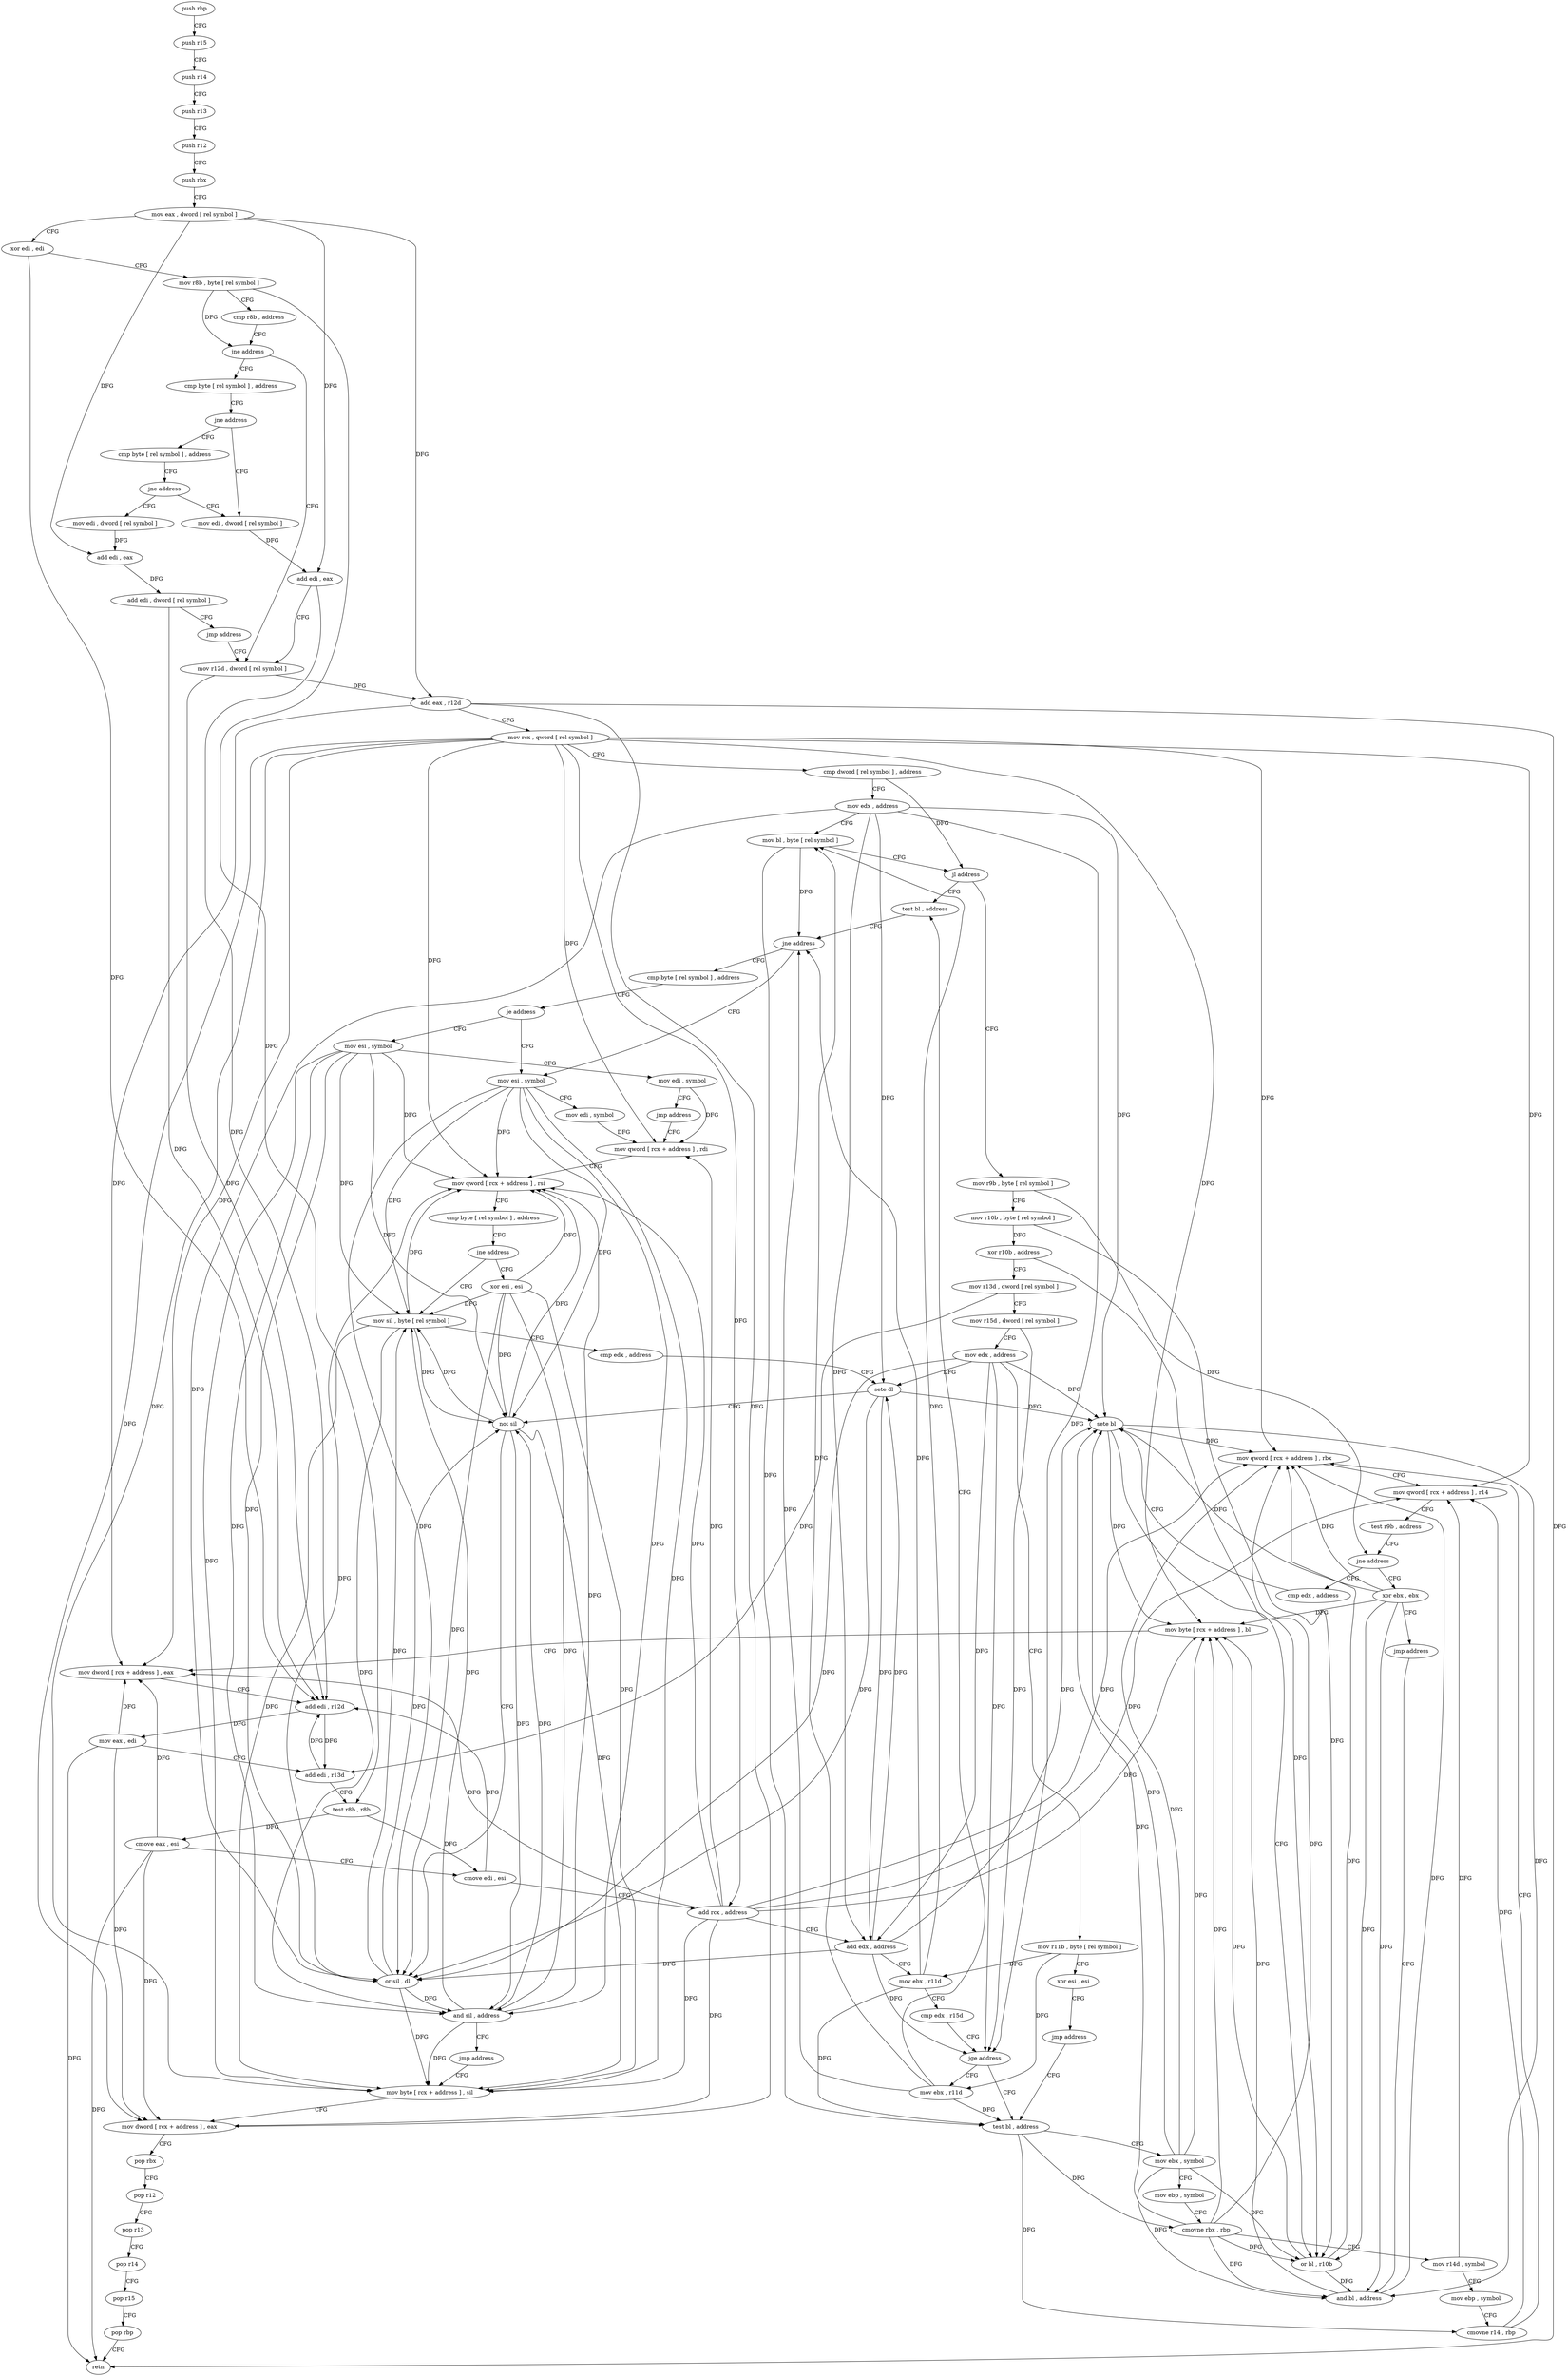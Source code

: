 digraph "func" {
"4207216" [label = "push rbp" ]
"4207217" [label = "push r15" ]
"4207219" [label = "push r14" ]
"4207221" [label = "push r13" ]
"4207223" [label = "push r12" ]
"4207225" [label = "push rbx" ]
"4207226" [label = "mov eax , dword [ rel symbol ]" ]
"4207232" [label = "xor edi , edi" ]
"4207234" [label = "mov r8b , byte [ rel symbol ]" ]
"4207241" [label = "cmp r8b , address" ]
"4207245" [label = "jne address" ]
"4207289" [label = "mov r12d , dword [ rel symbol ]" ]
"4207247" [label = "cmp byte [ rel symbol ] , address" ]
"4207296" [label = "add eax , r12d" ]
"4207299" [label = "mov rcx , qword [ rel symbol ]" ]
"4207306" [label = "cmp dword [ rel symbol ] , address" ]
"4207313" [label = "mov edx , address" ]
"4207318" [label = "mov bl , byte [ rel symbol ]" ]
"4207324" [label = "jl address" ]
"4207495" [label = "test bl , address" ]
"4207330" [label = "mov r9b , byte [ rel symbol ]" ]
"4207254" [label = "jne address" ]
"4207281" [label = "mov edi , dword [ rel symbol ]" ]
"4207256" [label = "cmp byte [ rel symbol ] , address" ]
"4207498" [label = "jne address" ]
"4207521" [label = "mov esi , symbol" ]
"4207500" [label = "cmp byte [ rel symbol ] , address" ]
"4207337" [label = "mov r10b , byte [ rel symbol ]" ]
"4207344" [label = "xor r10b , address" ]
"4207348" [label = "mov r13d , dword [ rel symbol ]" ]
"4207355" [label = "mov r15d , dword [ rel symbol ]" ]
"4207362" [label = "mov edx , address" ]
"4207367" [label = "mov r11b , byte [ rel symbol ]" ]
"4207374" [label = "xor esi , esi" ]
"4207376" [label = "jmp address" ]
"4207442" [label = "test bl , address" ]
"4207287" [label = "add edi , eax" ]
"4207263" [label = "jne address" ]
"4207265" [label = "mov edi , dword [ rel symbol ]" ]
"4207526" [label = "mov edi , symbol" ]
"4207531" [label = "mov qword [ rcx + address ] , rdi" ]
"4207507" [label = "je address" ]
"4207509" [label = "mov esi , symbol" ]
"4207445" [label = "mov ebx , symbol" ]
"4207450" [label = "mov ebp , symbol" ]
"4207455" [label = "cmovne rbx , rbp" ]
"4207459" [label = "mov r14d , symbol" ]
"4207465" [label = "mov ebp , symbol" ]
"4207470" [label = "cmovne r14 , rbp" ]
"4207474" [label = "mov qword [ rcx + address ] , rbx" ]
"4207478" [label = "mov qword [ rcx + address ] , r14" ]
"4207482" [label = "test r9b , address" ]
"4207486" [label = "jne address" ]
"4207392" [label = "cmp edx , address" ]
"4207488" [label = "xor ebx , ebx" ]
"4207271" [label = "add edi , eax" ]
"4207273" [label = "add edi , dword [ rel symbol ]" ]
"4207279" [label = "jmp address" ]
"4207573" [label = "xor esi , esi" ]
"4207575" [label = "mov byte [ rcx + address ] , sil" ]
"4207548" [label = "mov sil , byte [ rel symbol ]" ]
"4207555" [label = "cmp edx , address" ]
"4207558" [label = "sete dl" ]
"4207561" [label = "not sil" ]
"4207564" [label = "or sil , dl" ]
"4207567" [label = "and sil , address" ]
"4207571" [label = "jmp address" ]
"4207514" [label = "mov edi , symbol" ]
"4207519" [label = "jmp address" ]
"4207395" [label = "sete bl" ]
"4207398" [label = "or bl , r10b" ]
"4207401" [label = "and bl , address" ]
"4207490" [label = "jmp address" ]
"4207579" [label = "mov dword [ rcx + address ] , eax" ]
"4207582" [label = "pop rbx" ]
"4207583" [label = "pop r12" ]
"4207585" [label = "pop r13" ]
"4207587" [label = "pop r14" ]
"4207589" [label = "pop r15" ]
"4207591" [label = "pop rbp" ]
"4207592" [label = "retn" ]
"4207535" [label = "mov qword [ rcx + address ] , rsi" ]
"4207539" [label = "cmp byte [ rel symbol ] , address" ]
"4207546" [label = "jne address" ]
"4207492" [label = "mov ebx , r11d" ]
"4207404" [label = "mov byte [ rcx + address ] , bl" ]
"4207407" [label = "mov dword [ rcx + address ] , eax" ]
"4207410" [label = "add edi , r12d" ]
"4207413" [label = "mov eax , edi" ]
"4207415" [label = "add edi , r13d" ]
"4207418" [label = "test r8b , r8b" ]
"4207421" [label = "cmove eax , esi" ]
"4207424" [label = "cmove edi , esi" ]
"4207427" [label = "add rcx , address" ]
"4207431" [label = "add edx , address" ]
"4207434" [label = "mov ebx , r11d" ]
"4207437" [label = "cmp edx , r15d" ]
"4207440" [label = "jge address" ]
"4207216" -> "4207217" [ label = "CFG" ]
"4207217" -> "4207219" [ label = "CFG" ]
"4207219" -> "4207221" [ label = "CFG" ]
"4207221" -> "4207223" [ label = "CFG" ]
"4207223" -> "4207225" [ label = "CFG" ]
"4207225" -> "4207226" [ label = "CFG" ]
"4207226" -> "4207232" [ label = "CFG" ]
"4207226" -> "4207296" [ label = "DFG" ]
"4207226" -> "4207287" [ label = "DFG" ]
"4207226" -> "4207271" [ label = "DFG" ]
"4207232" -> "4207234" [ label = "CFG" ]
"4207232" -> "4207410" [ label = "DFG" ]
"4207234" -> "4207241" [ label = "CFG" ]
"4207234" -> "4207245" [ label = "DFG" ]
"4207234" -> "4207418" [ label = "DFG" ]
"4207241" -> "4207245" [ label = "CFG" ]
"4207245" -> "4207289" [ label = "CFG" ]
"4207245" -> "4207247" [ label = "CFG" ]
"4207289" -> "4207296" [ label = "DFG" ]
"4207289" -> "4207410" [ label = "DFG" ]
"4207247" -> "4207254" [ label = "CFG" ]
"4207296" -> "4207299" [ label = "CFG" ]
"4207296" -> "4207579" [ label = "DFG" ]
"4207296" -> "4207592" [ label = "DFG" ]
"4207296" -> "4207407" [ label = "DFG" ]
"4207299" -> "4207306" [ label = "CFG" ]
"4207299" -> "4207531" [ label = "DFG" ]
"4207299" -> "4207535" [ label = "DFG" ]
"4207299" -> "4207474" [ label = "DFG" ]
"4207299" -> "4207478" [ label = "DFG" ]
"4207299" -> "4207575" [ label = "DFG" ]
"4207299" -> "4207579" [ label = "DFG" ]
"4207299" -> "4207404" [ label = "DFG" ]
"4207299" -> "4207407" [ label = "DFG" ]
"4207299" -> "4207427" [ label = "DFG" ]
"4207306" -> "4207313" [ label = "CFG" ]
"4207306" -> "4207324" [ label = "DFG" ]
"4207313" -> "4207318" [ label = "CFG" ]
"4207313" -> "4207558" [ label = "DFG" ]
"4207313" -> "4207564" [ label = "DFG" ]
"4207313" -> "4207395" [ label = "DFG" ]
"4207313" -> "4207431" [ label = "DFG" ]
"4207313" -> "4207440" [ label = "DFG" ]
"4207318" -> "4207324" [ label = "CFG" ]
"4207318" -> "4207498" [ label = "DFG" ]
"4207318" -> "4207442" [ label = "DFG" ]
"4207324" -> "4207495" [ label = "CFG" ]
"4207324" -> "4207330" [ label = "CFG" ]
"4207495" -> "4207498" [ label = "CFG" ]
"4207330" -> "4207337" [ label = "CFG" ]
"4207330" -> "4207486" [ label = "DFG" ]
"4207254" -> "4207281" [ label = "CFG" ]
"4207254" -> "4207256" [ label = "CFG" ]
"4207281" -> "4207287" [ label = "DFG" ]
"4207256" -> "4207263" [ label = "CFG" ]
"4207498" -> "4207521" [ label = "CFG" ]
"4207498" -> "4207500" [ label = "CFG" ]
"4207521" -> "4207526" [ label = "CFG" ]
"4207521" -> "4207535" [ label = "DFG" ]
"4207521" -> "4207548" [ label = "DFG" ]
"4207521" -> "4207561" [ label = "DFG" ]
"4207521" -> "4207564" [ label = "DFG" ]
"4207521" -> "4207567" [ label = "DFG" ]
"4207521" -> "4207575" [ label = "DFG" ]
"4207500" -> "4207507" [ label = "CFG" ]
"4207337" -> "4207344" [ label = "DFG" ]
"4207337" -> "4207398" [ label = "DFG" ]
"4207344" -> "4207348" [ label = "CFG" ]
"4207344" -> "4207398" [ label = "DFG" ]
"4207348" -> "4207355" [ label = "CFG" ]
"4207348" -> "4207415" [ label = "DFG" ]
"4207355" -> "4207362" [ label = "CFG" ]
"4207355" -> "4207440" [ label = "DFG" ]
"4207362" -> "4207367" [ label = "CFG" ]
"4207362" -> "4207558" [ label = "DFG" ]
"4207362" -> "4207564" [ label = "DFG" ]
"4207362" -> "4207395" [ label = "DFG" ]
"4207362" -> "4207431" [ label = "DFG" ]
"4207362" -> "4207440" [ label = "DFG" ]
"4207367" -> "4207374" [ label = "CFG" ]
"4207367" -> "4207434" [ label = "DFG" ]
"4207367" -> "4207492" [ label = "DFG" ]
"4207374" -> "4207376" [ label = "CFG" ]
"4207376" -> "4207442" [ label = "CFG" ]
"4207442" -> "4207445" [ label = "CFG" ]
"4207442" -> "4207455" [ label = "DFG" ]
"4207442" -> "4207470" [ label = "DFG" ]
"4207287" -> "4207289" [ label = "CFG" ]
"4207287" -> "4207410" [ label = "DFG" ]
"4207263" -> "4207281" [ label = "CFG" ]
"4207263" -> "4207265" [ label = "CFG" ]
"4207265" -> "4207271" [ label = "DFG" ]
"4207526" -> "4207531" [ label = "DFG" ]
"4207531" -> "4207535" [ label = "CFG" ]
"4207507" -> "4207521" [ label = "CFG" ]
"4207507" -> "4207509" [ label = "CFG" ]
"4207509" -> "4207514" [ label = "CFG" ]
"4207509" -> "4207535" [ label = "DFG" ]
"4207509" -> "4207548" [ label = "DFG" ]
"4207509" -> "4207561" [ label = "DFG" ]
"4207509" -> "4207564" [ label = "DFG" ]
"4207509" -> "4207567" [ label = "DFG" ]
"4207509" -> "4207575" [ label = "DFG" ]
"4207445" -> "4207450" [ label = "CFG" ]
"4207445" -> "4207474" [ label = "DFG" ]
"4207445" -> "4207395" [ label = "DFG" ]
"4207445" -> "4207398" [ label = "DFG" ]
"4207445" -> "4207401" [ label = "DFG" ]
"4207445" -> "4207404" [ label = "DFG" ]
"4207450" -> "4207455" [ label = "CFG" ]
"4207455" -> "4207459" [ label = "CFG" ]
"4207455" -> "4207474" [ label = "DFG" ]
"4207455" -> "4207395" [ label = "DFG" ]
"4207455" -> "4207398" [ label = "DFG" ]
"4207455" -> "4207401" [ label = "DFG" ]
"4207455" -> "4207404" [ label = "DFG" ]
"4207459" -> "4207465" [ label = "CFG" ]
"4207459" -> "4207478" [ label = "DFG" ]
"4207465" -> "4207470" [ label = "CFG" ]
"4207470" -> "4207474" [ label = "CFG" ]
"4207470" -> "4207478" [ label = "DFG" ]
"4207474" -> "4207478" [ label = "CFG" ]
"4207478" -> "4207482" [ label = "CFG" ]
"4207482" -> "4207486" [ label = "CFG" ]
"4207486" -> "4207392" [ label = "CFG" ]
"4207486" -> "4207488" [ label = "CFG" ]
"4207392" -> "4207395" [ label = "CFG" ]
"4207488" -> "4207490" [ label = "CFG" ]
"4207488" -> "4207474" [ label = "DFG" ]
"4207488" -> "4207395" [ label = "DFG" ]
"4207488" -> "4207398" [ label = "DFG" ]
"4207488" -> "4207401" [ label = "DFG" ]
"4207488" -> "4207404" [ label = "DFG" ]
"4207271" -> "4207273" [ label = "DFG" ]
"4207273" -> "4207279" [ label = "CFG" ]
"4207273" -> "4207410" [ label = "DFG" ]
"4207279" -> "4207289" [ label = "CFG" ]
"4207573" -> "4207575" [ label = "DFG" ]
"4207573" -> "4207535" [ label = "DFG" ]
"4207573" -> "4207548" [ label = "DFG" ]
"4207573" -> "4207561" [ label = "DFG" ]
"4207573" -> "4207564" [ label = "DFG" ]
"4207573" -> "4207567" [ label = "DFG" ]
"4207575" -> "4207579" [ label = "CFG" ]
"4207548" -> "4207555" [ label = "CFG" ]
"4207548" -> "4207535" [ label = "DFG" ]
"4207548" -> "4207561" [ label = "DFG" ]
"4207548" -> "4207567" [ label = "DFG" ]
"4207548" -> "4207575" [ label = "DFG" ]
"4207555" -> "4207558" [ label = "CFG" ]
"4207558" -> "4207561" [ label = "CFG" ]
"4207558" -> "4207564" [ label = "DFG" ]
"4207558" -> "4207395" [ label = "DFG" ]
"4207558" -> "4207431" [ label = "DFG" ]
"4207561" -> "4207564" [ label = "CFG" ]
"4207561" -> "4207535" [ label = "DFG" ]
"4207561" -> "4207548" [ label = "DFG" ]
"4207561" -> "4207567" [ label = "DFG" ]
"4207561" -> "4207575" [ label = "DFG" ]
"4207564" -> "4207567" [ label = "DFG" ]
"4207564" -> "4207535" [ label = "DFG" ]
"4207564" -> "4207548" [ label = "DFG" ]
"4207564" -> "4207561" [ label = "DFG" ]
"4207564" -> "4207575" [ label = "DFG" ]
"4207567" -> "4207571" [ label = "CFG" ]
"4207567" -> "4207535" [ label = "DFG" ]
"4207567" -> "4207548" [ label = "DFG" ]
"4207567" -> "4207561" [ label = "DFG" ]
"4207567" -> "4207575" [ label = "DFG" ]
"4207571" -> "4207575" [ label = "CFG" ]
"4207514" -> "4207519" [ label = "CFG" ]
"4207514" -> "4207531" [ label = "DFG" ]
"4207519" -> "4207531" [ label = "CFG" ]
"4207395" -> "4207398" [ label = "CFG" ]
"4207395" -> "4207474" [ label = "DFG" ]
"4207395" -> "4207401" [ label = "DFG" ]
"4207395" -> "4207404" [ label = "DFG" ]
"4207398" -> "4207401" [ label = "DFG" ]
"4207398" -> "4207474" [ label = "DFG" ]
"4207398" -> "4207404" [ label = "DFG" ]
"4207401" -> "4207404" [ label = "DFG" ]
"4207401" -> "4207474" [ label = "DFG" ]
"4207490" -> "4207401" [ label = "CFG" ]
"4207579" -> "4207582" [ label = "CFG" ]
"4207582" -> "4207583" [ label = "CFG" ]
"4207583" -> "4207585" [ label = "CFG" ]
"4207585" -> "4207587" [ label = "CFG" ]
"4207587" -> "4207589" [ label = "CFG" ]
"4207589" -> "4207591" [ label = "CFG" ]
"4207591" -> "4207592" [ label = "CFG" ]
"4207535" -> "4207539" [ label = "CFG" ]
"4207539" -> "4207546" [ label = "CFG" ]
"4207546" -> "4207573" [ label = "CFG" ]
"4207546" -> "4207548" [ label = "CFG" ]
"4207492" -> "4207495" [ label = "CFG" ]
"4207492" -> "4207318" [ label = "DFG" ]
"4207492" -> "4207498" [ label = "DFG" ]
"4207492" -> "4207442" [ label = "DFG" ]
"4207404" -> "4207407" [ label = "CFG" ]
"4207407" -> "4207410" [ label = "CFG" ]
"4207410" -> "4207413" [ label = "DFG" ]
"4207410" -> "4207415" [ label = "DFG" ]
"4207413" -> "4207415" [ label = "CFG" ]
"4207413" -> "4207579" [ label = "DFG" ]
"4207413" -> "4207407" [ label = "DFG" ]
"4207413" -> "4207592" [ label = "DFG" ]
"4207415" -> "4207418" [ label = "CFG" ]
"4207415" -> "4207410" [ label = "DFG" ]
"4207418" -> "4207421" [ label = "DFG" ]
"4207418" -> "4207424" [ label = "DFG" ]
"4207421" -> "4207424" [ label = "CFG" ]
"4207421" -> "4207579" [ label = "DFG" ]
"4207421" -> "4207407" [ label = "DFG" ]
"4207421" -> "4207592" [ label = "DFG" ]
"4207424" -> "4207427" [ label = "CFG" ]
"4207424" -> "4207410" [ label = "DFG" ]
"4207427" -> "4207431" [ label = "CFG" ]
"4207427" -> "4207531" [ label = "DFG" ]
"4207427" -> "4207535" [ label = "DFG" ]
"4207427" -> "4207474" [ label = "DFG" ]
"4207427" -> "4207478" [ label = "DFG" ]
"4207427" -> "4207575" [ label = "DFG" ]
"4207427" -> "4207579" [ label = "DFG" ]
"4207427" -> "4207404" [ label = "DFG" ]
"4207427" -> "4207407" [ label = "DFG" ]
"4207431" -> "4207434" [ label = "CFG" ]
"4207431" -> "4207558" [ label = "DFG" ]
"4207431" -> "4207564" [ label = "DFG" ]
"4207431" -> "4207395" [ label = "DFG" ]
"4207431" -> "4207440" [ label = "DFG" ]
"4207434" -> "4207437" [ label = "CFG" ]
"4207434" -> "4207318" [ label = "DFG" ]
"4207434" -> "4207498" [ label = "DFG" ]
"4207434" -> "4207442" [ label = "DFG" ]
"4207437" -> "4207440" [ label = "CFG" ]
"4207440" -> "4207492" [ label = "CFG" ]
"4207440" -> "4207442" [ label = "CFG" ]
}
